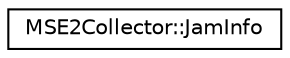 digraph "Graphical Class Hierarchy"
{
  edge [fontname="Helvetica",fontsize="10",labelfontname="Helvetica",labelfontsize="10"];
  node [fontname="Helvetica",fontsize="10",shape=record];
  rankdir="LR";
  Node0 [label="MSE2Collector::JamInfo",height=0.2,width=0.4,color="black", fillcolor="white", style="filled",URL="$d7/dc2/struct_m_s_e2_collector_1_1_jam_info.html",tooltip="Internal representation of a jam. "];
}
